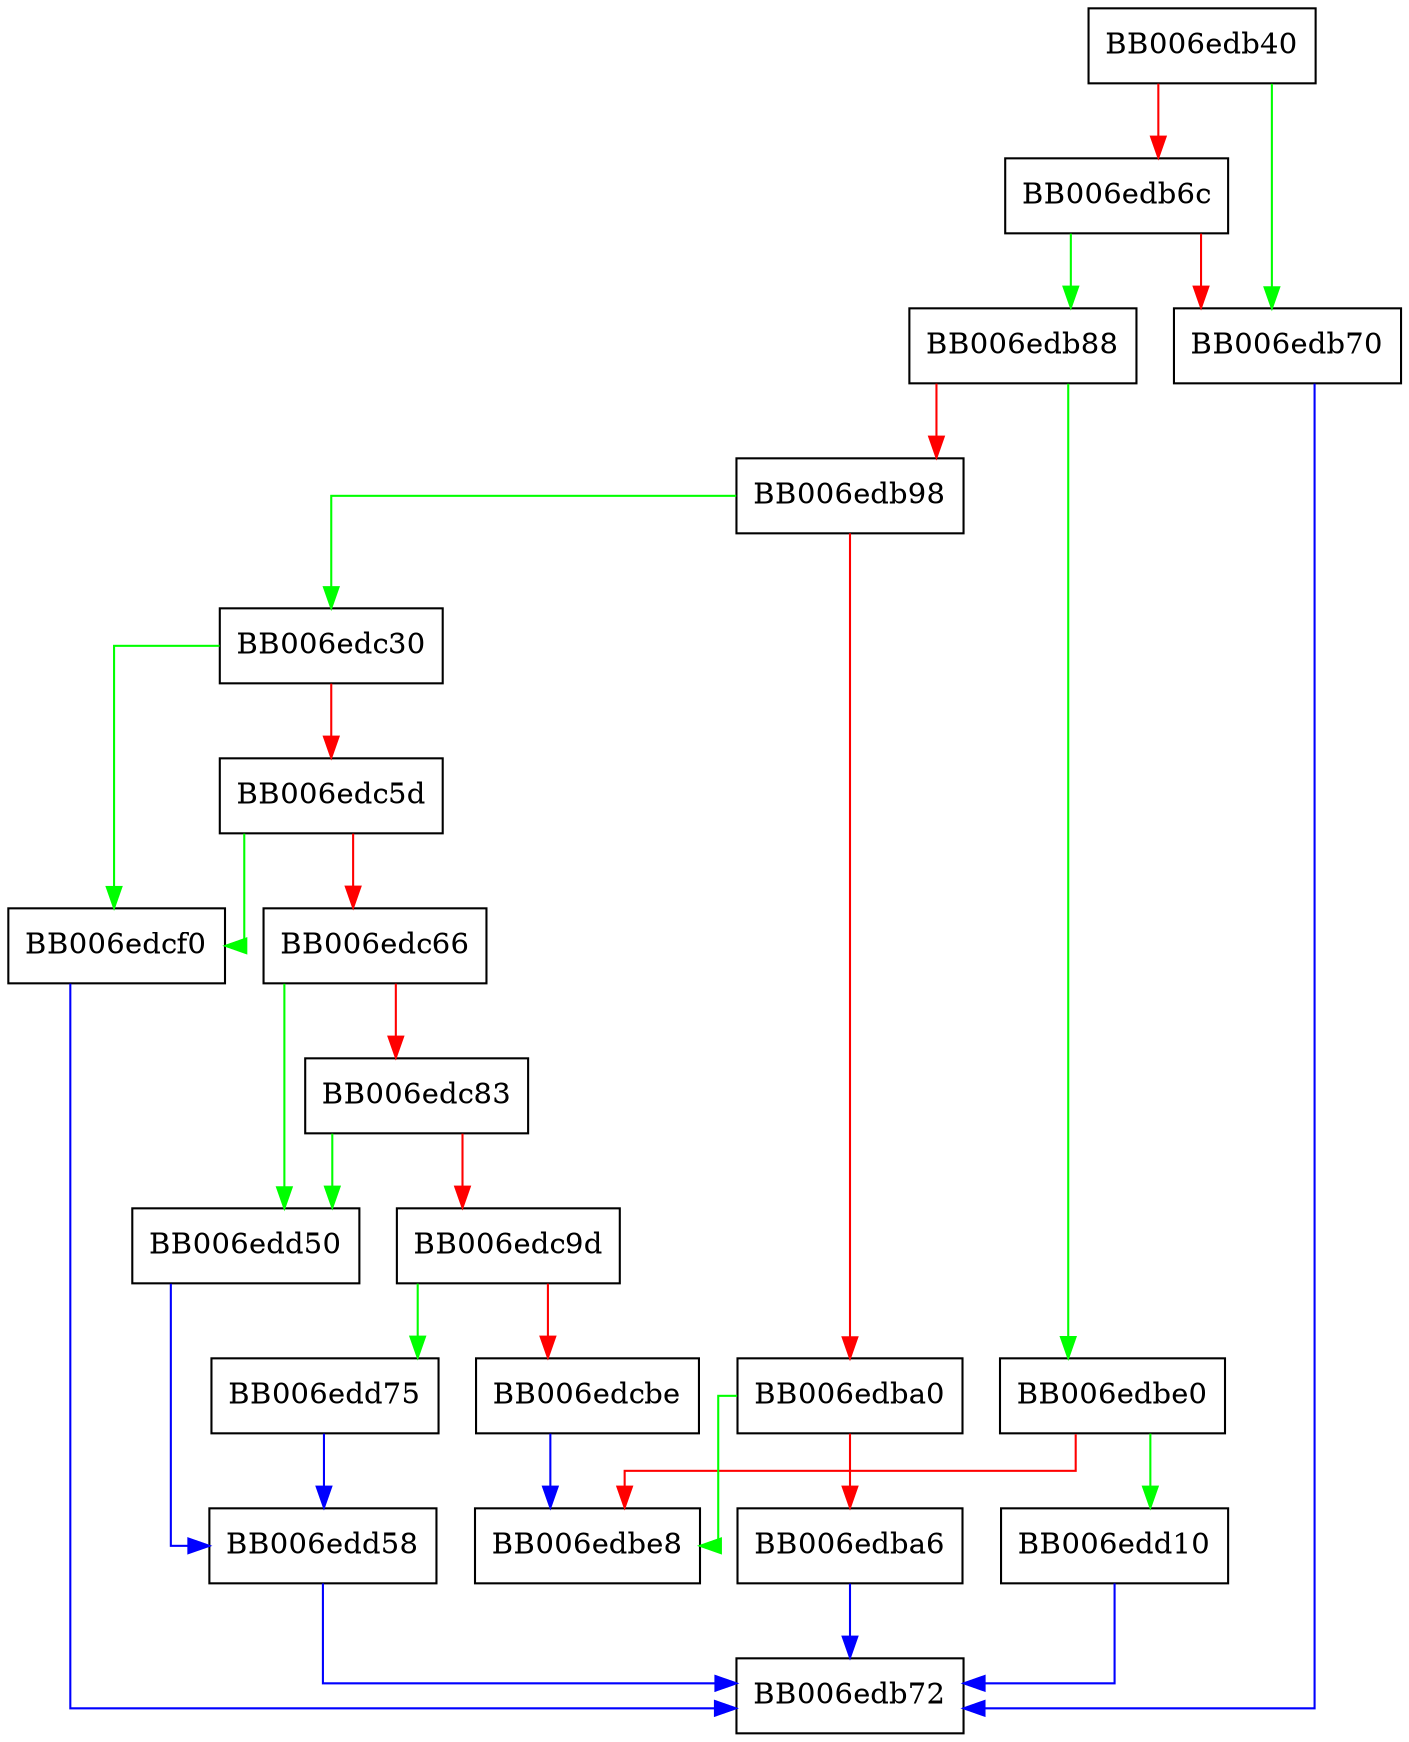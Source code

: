 digraph ed448_digest_verify {
  node [shape="box"];
  graph [splines=ortho];
  BB006edb40 -> BB006edb70 [color="green"];
  BB006edb40 -> BB006edb6c [color="red"];
  BB006edb6c -> BB006edb88 [color="green"];
  BB006edb6c -> BB006edb70 [color="red"];
  BB006edb70 -> BB006edb72 [color="blue"];
  BB006edb88 -> BB006edbe0 [color="green"];
  BB006edb88 -> BB006edb98 [color="red"];
  BB006edb98 -> BB006edc30 [color="green"];
  BB006edb98 -> BB006edba0 [color="red"];
  BB006edba0 -> BB006edbe8 [color="green"];
  BB006edba0 -> BB006edba6 [color="red"];
  BB006edba6 -> BB006edb72 [color="blue"];
  BB006edbe0 -> BB006edd10 [color="green"];
  BB006edbe0 -> BB006edbe8 [color="red"];
  BB006edc30 -> BB006edcf0 [color="green"];
  BB006edc30 -> BB006edc5d [color="red"];
  BB006edc5d -> BB006edcf0 [color="green"];
  BB006edc5d -> BB006edc66 [color="red"];
  BB006edc66 -> BB006edd50 [color="green"];
  BB006edc66 -> BB006edc83 [color="red"];
  BB006edc83 -> BB006edd50 [color="green"];
  BB006edc83 -> BB006edc9d [color="red"];
  BB006edc9d -> BB006edd75 [color="green"];
  BB006edc9d -> BB006edcbe [color="red"];
  BB006edcbe -> BB006edbe8 [color="blue"];
  BB006edcf0 -> BB006edb72 [color="blue"];
  BB006edd10 -> BB006edb72 [color="blue"];
  BB006edd50 -> BB006edd58 [color="blue"];
  BB006edd58 -> BB006edb72 [color="blue"];
  BB006edd75 -> BB006edd58 [color="blue"];
}